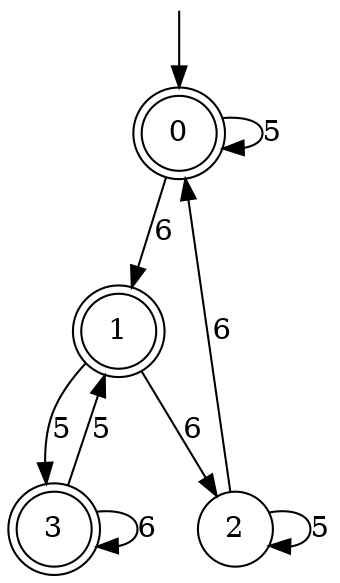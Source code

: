 digraph g {

	s0 [shape="doublecircle" label="0"];
	s1 [shape="doublecircle" label="1"];
	s2 [shape="circle" label="2"];
	s3 [shape="doublecircle" label="3"];
	s0 -> s1 [label="6"];
	s0 -> s0 [label="5"];
	s1 -> s2 [label="6"];
	s1 -> s3 [label="5"];
	s2 -> s0 [label="6"];
	s2 -> s2 [label="5"];
	s3 -> s3 [label="6"];
	s3 -> s1 [label="5"];

__start0 [label="" shape="none" width="0" height="0"];
__start0 -> s0;

}
